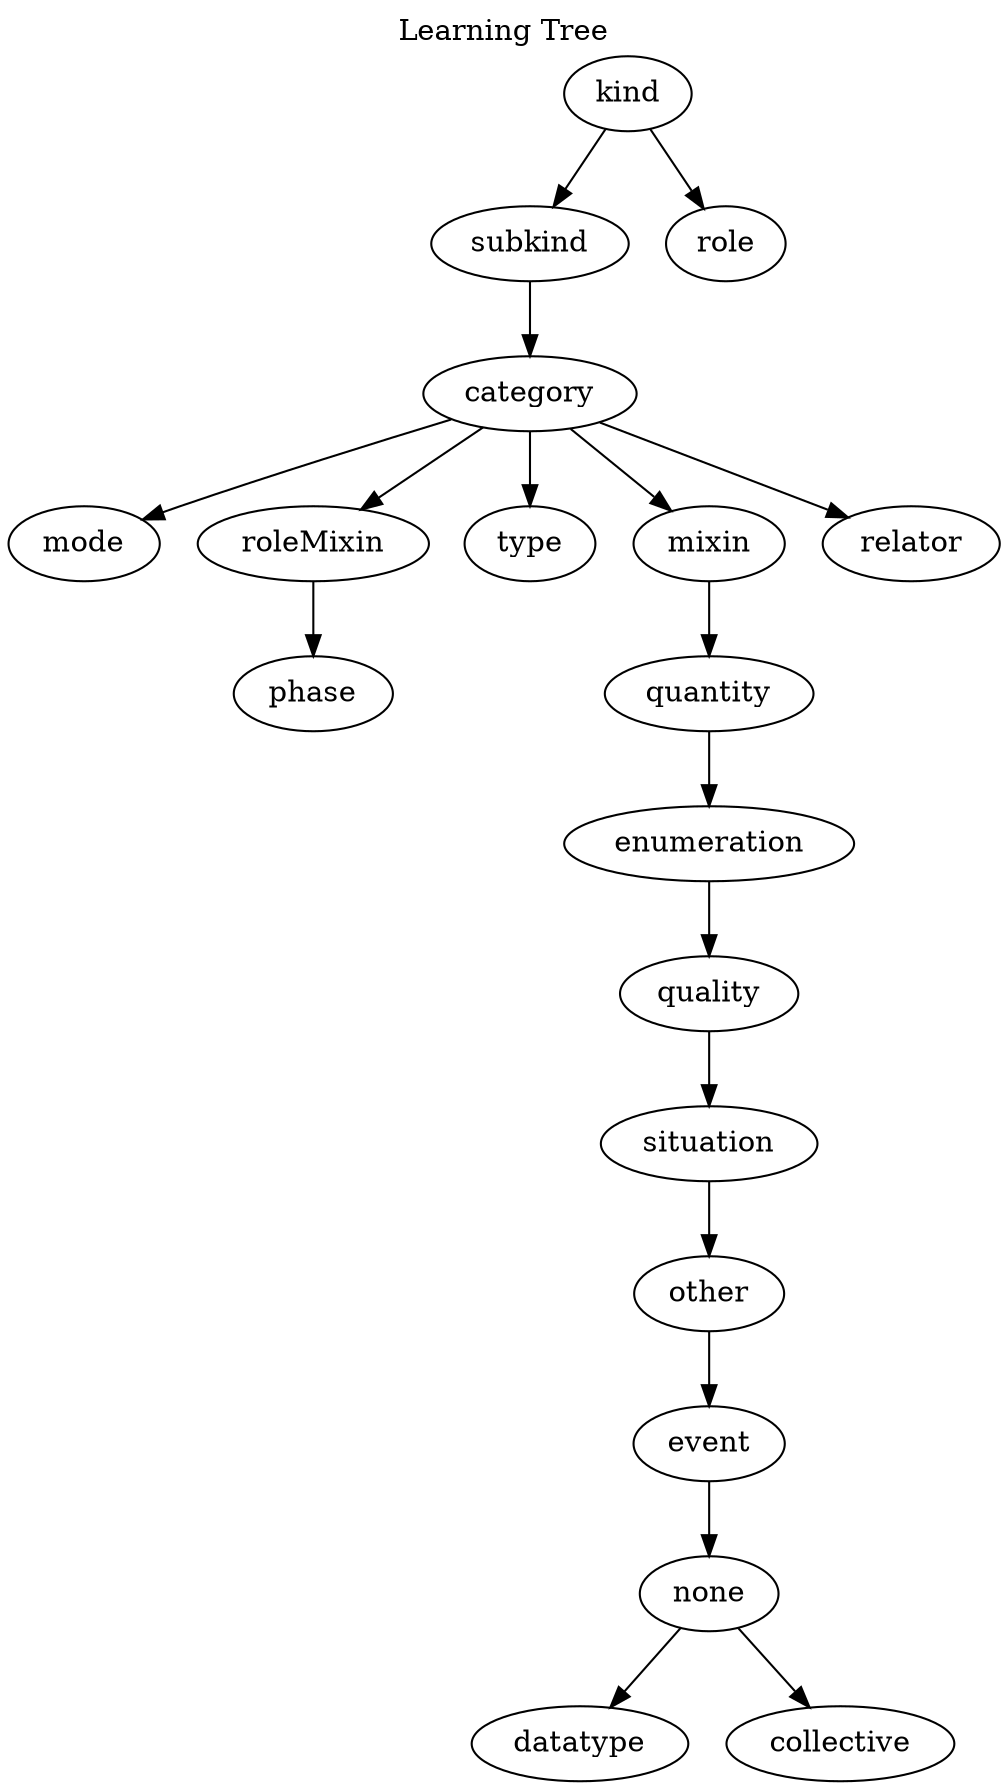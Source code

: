 strict digraph  {
label="Learning Tree";
labelloc=t;
labeljust=c;
kind;
subkind;
role;
category;
mode;
roleMixin;
type;
mixin;
relator;
phase;
quantity;
enumeration;
quality;
situation;
other;
event;
none;
datatype;
collective;
kind -> subkind;
kind -> role;
subkind -> category;
category -> mode;
category -> roleMixin;
category -> type;
category -> mixin;
category -> relator;
roleMixin -> phase;
mixin -> quantity;
quantity -> enumeration;
enumeration -> quality;
quality -> situation;
situation -> other;
other -> event;
event -> none;
none -> datatype;
none -> collective;
}
